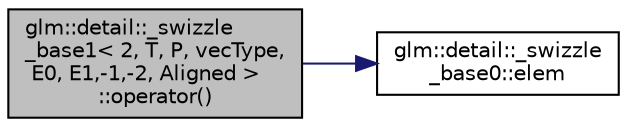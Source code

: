digraph "glm::detail::_swizzle_base1&lt; 2, T, P, vecType, E0, E1,-1,-2, Aligned &gt;::operator()"
{
 // LATEX_PDF_SIZE
  edge [fontname="Helvetica",fontsize="10",labelfontname="Helvetica",labelfontsize="10"];
  node [fontname="Helvetica",fontsize="10",shape=record];
  rankdir="LR";
  Node1 [label="glm::detail::_swizzle\l_base1\< 2, T, P, vecType,\l E0, E1,-1,-2, Aligned \>\l::operator()",height=0.2,width=0.4,color="black", fillcolor="grey75", style="filled", fontcolor="black",tooltip=" "];
  Node1 -> Node2 [color="midnightblue",fontsize="10",style="solid",fontname="Helvetica"];
  Node2 [label="glm::detail::_swizzle\l_base0::elem",height=0.2,width=0.4,color="black", fillcolor="white", style="filled",URL="$structglm_1_1detail_1_1__swizzle__base0.html#a4011ff1a445ccda72c385462106eb3ff",tooltip=" "];
}
